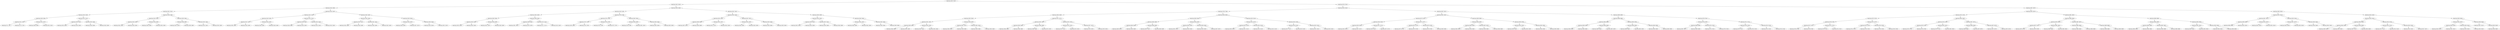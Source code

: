 digraph G{
240512339 [label="Node{data=[5847, 5847]}"]
240512339 -> 184105222
184105222 [label="Node{data=[3822, 3822]}"]
184105222 -> 2140666884
2140666884 [label="Node{data=[3394, 3394]}"]
2140666884 -> 1514300586
1514300586 [label="Node{data=[3041, 3041]}"]
1514300586 -> 2078029252
2078029252 [label="Node{data=[3033, 3033]}"]
2078029252 -> 950928048
950928048 [label="Node{data=[2828, 2828]}"]
950928048 -> 2023337597
2023337597 [label="Node{data=[2541, 2541]}"]
2023337597 -> 825750256
825750256 [label="Node{data=[741, 741]}"]
2023337597 -> 736068359
736068359 [label="Node{data=[2710, 2710]}"]
950928048 -> 1663876942
1663876942 [label="Node{data=[3031, 3031]}"]
1663876942 -> 1450385168
1450385168 [label="Node{data=[2890, 2890]}"]
1663876942 -> 1490933596
1490933596 [label="Node{data=[3032, 3032]}"]
2078029252 -> 265138427
265138427 [label="Node{data=[3037, 3037]}"]
265138427 -> 152938627
152938627 [label="Node{data=[3035, 3035]}"]
152938627 -> 1205386543
1205386543 [label="Node{data=[3034, 3034]}"]
152938627 -> 1904862655
1904862655 [label="Node{data=[3036, 3036]}"]
265138427 -> 329369885
329369885 [label="Node{data=[3039, 3039]}"]
329369885 -> 1998332506
1998332506 [label="Node{data=[3038, 3038]}"]
329369885 -> 1974454355
1974454355 [label="Node{data=[3040, 3040]}"]
1514300586 -> 1261797188
1261797188 [label="Node{data=[3386, 3386]}"]
1261797188 -> 1455537694
1455537694 [label="Node{data=[3320, 3320]}"]
1455537694 -> 1087981678
1087981678 [label="Node{data=[3043, 3043]}"]
1087981678 -> 1262484854
1262484854 [label="Node{data=[3042, 3042]}"]
1087981678 -> 722494474
722494474 [label="Node{data=[3044, 3044]}"]
1455537694 -> 1887047224
1887047224 [label="Node{data=[3384, 3384]}"]
1887047224 -> 2053812833
2053812833 [label="Node{data=[3383, 3383]}"]
1887047224 -> 1309287447
1309287447 [label="Node{data=[3385, 3385]}"]
1261797188 -> 1712470504
1712470504 [label="Node{data=[3390, 3390]}"]
1712470504 -> 1178198236
1178198236 [label="Node{data=[3388, 3388]}"]
1178198236 -> 1777318848
1777318848 [label="Node{data=[3387, 3387]}"]
1178198236 -> 1985613942
1985613942 [label="Node{data=[3389, 3389]}"]
1712470504 -> 32553516
32553516 [label="Node{data=[3392, 3392]}"]
32553516 -> 147228110
147228110 [label="Node{data=[3391, 3391]}"]
32553516 -> 476253869
476253869 [label="Node{data=[3393, 3393]}"]
2140666884 -> 974939383
974939383 [label="Node{data=[3455, 3455]}"]
974939383 -> 1052350530
1052350530 [label="Node{data=[3447, 3447]}"]
1052350530 -> 40735406
40735406 [label="Node{data=[3429, 3429]}"]
40735406 -> 117436968
117436968 [label="Node{data=[3427, 3427]}"]
117436968 -> 1595741660
1595741660 [label="Node{data=[3395, 3395]}"]
117436968 -> 756350453
756350453 [label="Node{data=[3428, 3428]}"]
40735406 -> 1124266523
1124266523 [label="Node{data=[3445, 3445]}"]
1124266523 -> 982853345
982853345 [label="Node{data=[3434, 3434]}"]
1124266523 -> 219248538
219248538 [label="Node{data=[3446, 3446]}"]
1052350530 -> 132171928
132171928 [label="Node{data=[3451, 3451]}"]
132171928 -> 1395023957
1395023957 [label="Node{data=[3449, 3449]}"]
1395023957 -> 1083700990
1083700990 [label="Node{data=[3448, 3448]}"]
1395023957 -> 1178395857
1178395857 [label="Node{data=[3450, 3450]}"]
132171928 -> 1192841350
1192841350 [label="Node{data=[3453, 3453]}"]
1192841350 -> 668841208
668841208 [label="Node{data=[3452, 3452]}"]
1192841350 -> 1484949243
1484949243 [label="Node{data=[3454, 3454]}"]
974939383 -> 2042227542
2042227542 [label="Node{data=[3463, 3463]}"]
2042227542 -> 1957235079
1957235079 [label="Node{data=[3459, 3459]}"]
1957235079 -> 1050216862
1050216862 [label="Node{data=[3457, 3457]}"]
1050216862 -> 1927341544
1927341544 [label="Node{data=[3456, 3456]}"]
1050216862 -> 1144341433
1144341433 [label="Node{data=[3458, 3458]}"]
1957235079 -> 2028769161
2028769161 [label="Node{data=[3461, 3461]}"]
2028769161 -> 248495347
248495347 [label="Node{data=[3460, 3460]}"]
2028769161 -> 2079709031
2079709031 [label="Node{data=[3462, 3462]}"]
2042227542 -> 364079915
364079915 [label="Node{data=[3818, 3818]}"]
364079915 -> 163524307
163524307 [label="Node{data=[3816, 3816]}"]
163524307 -> 2061771571
2061771571 [label="Node{data=[3464, 3464]}"]
163524307 -> 805277159
805277159 [label="Node{data=[3817, 3817]}"]
364079915 -> 555438336
555438336 [label="Node{data=[3820, 3820]}"]
555438336 -> 1361193542
1361193542 [label="Node{data=[3819, 3819]}"]
555438336 -> 176453354
176453354 [label="Node{data=[3821, 3821]}"]
184105222 -> 1506231016
1506231016 [label="Node{data=[5806, 5806]}"]
1506231016 -> 581929857
581929857 [label="Node{data=[4183, 4183]}"]
581929857 -> 1646261640
1646261640 [label="Node{data=[3830, 3830]}"]
1646261640 -> 1267067911
1267067911 [label="Node{data=[3826, 3826]}"]
1267067911 -> 674637725
674637725 [label="Node{data=[3824, 3824]}"]
674637725 -> 1981498009
1981498009 [label="Node{data=[3823, 3823]}"]
674637725 -> 1798654567
1798654567 [label="Node{data=[3825, 3825]}"]
1267067911 -> 255092434
255092434 [label="Node{data=[3828, 3828]}"]
255092434 -> 371696230
371696230 [label="Node{data=[3827, 3827]}"]
255092434 -> 981738929
981738929 [label="Node{data=[3829, 3829]}"]
1646261640 -> 2074289908
2074289908 [label="Node{data=[4084, 4084]}"]
2074289908 -> 1460522404
1460522404 [label="Node{data=[4066, 4066]}"]
1460522404 -> 2081579441
2081579441 [label="Node{data=[3831, 3831]}"]
1460522404 -> 1730177583
1730177583 [label="Node{data=[4079, 4079]}"]
2074289908 -> 89547961
89547961 [label="Node{data=[4132, 4132]}"]
89547961 -> 1007675738
1007675738 [label="Node{data=[4111, 4111]}"]
89547961 -> 1409226883
1409226883 [label="Node{data=[4140, 4140]}"]
581929857 -> 929718721
929718721 [label="Node{data=[5798, 5798]}"]
929718721 -> 28293177
28293177 [label="Node{data=[5794, 5794]}"]
28293177 -> 1118426223
1118426223 [label="Node{data=[5792, 5792]}"]
1118426223 -> 1773795257
1773795257 [label="Node{data=[4206, 4206]}"]
1118426223 -> 230287142
230287142 [label="Node{data=[5793, 5793]}"]
28293177 -> 1898703064
1898703064 [label="Node{data=[5796, 5796]}"]
1898703064 -> 2108506174
2108506174 [label="Node{data=[5795, 5795]}"]
1898703064 -> 1536123917
1536123917 [label="Node{data=[5797, 5797]}"]
929718721 -> 424487053
424487053 [label="Node{data=[5802, 5802]}"]
424487053 -> 923696724
923696724 [label="Node{data=[5800, 5800]}"]
923696724 -> 540374075
540374075 [label="Node{data=[5799, 5799]}"]
923696724 -> 3855164
3855164 [label="Node{data=[5801, 5801]}"]
424487053 -> 1891863286
1891863286 [label="Node{data=[5804, 5804]}"]
1891863286 -> 888907364
888907364 [label="Node{data=[5803, 5803]}"]
1891863286 -> 1071941740
1071941740 [label="Node{data=[5805, 5805]}"]
1506231016 -> 1762729887
1762729887 [label="Node{data=[5831, 5831]}"]
1762729887 -> 99204209
99204209 [label="Node{data=[5823, 5823]}"]
99204209 -> 1816719918
1816719918 [label="Node{data=[5810, 5810]}"]
1816719918 -> 2012524579
2012524579 [label="Node{data=[5808, 5808]}"]
2012524579 -> 385397925
385397925 [label="Node{data=[5807, 5807]}"]
2012524579 -> 1589286975
1589286975 [label="Node{data=[5809, 5809]}"]
1816719918 -> 1967708228
1967708228 [label="Node{data=[5821, 5821]}"]
1967708228 -> 669981542
669981542 [label="Node{data=[5811, 5811]}"]
1967708228 -> 1960959650
1960959650 [label="Node{data=[5822, 5822]}"]
99204209 -> 2123418465
2123418465 [label="Node{data=[5827, 5827]}"]
2123418465 -> 1302967823
1302967823 [label="Node{data=[5825, 5825]}"]
1302967823 -> 314749175
314749175 [label="Node{data=[5824, 5824]}"]
1302967823 -> 1756133571
1756133571 [label="Node{data=[5826, 5826]}"]
2123418465 -> 278883700
278883700 [label="Node{data=[5829, 5829]}"]
278883700 -> 268875942
268875942 [label="Node{data=[5828, 5828]}"]
278883700 -> 398780249
398780249 [label="Node{data=[5830, 5830]}"]
1762729887 -> 472248066
472248066 [label="Node{data=[5839, 5839]}"]
472248066 -> 2000340287
2000340287 [label="Node{data=[5835, 5835]}"]
2000340287 -> 1381794038
1381794038 [label="Node{data=[5833, 5833]}"]
1381794038 -> 1653754827
1653754827 [label="Node{data=[5832, 5832]}"]
1381794038 -> 1367143780
1367143780 [label="Node{data=[5834, 5834]}"]
2000340287 -> 1892602185
1892602185 [label="Node{data=[5837, 5837]}"]
1892602185 -> 1185129622
1185129622 [label="Node{data=[5836, 5836]}"]
1892602185 -> 908026778
908026778 [label="Node{data=[5838, 5838]}"]
472248066 -> 8288232
8288232 [label="Node{data=[5843, 5843]}"]
8288232 -> 113027639
113027639 [label="Node{data=[5841, 5841]}"]
113027639 -> 1574971746
1574971746 [label="Node{data=[5840, 5840]}"]
113027639 -> 279876343
279876343 [label="Node{data=[5842, 5842]}"]
8288232 -> 1671194173
1671194173 [label="Node{data=[5845, 5845]}"]
1671194173 -> 1213803
1213803 [label="Node{data=[5844, 5844]}"]
1671194173 -> 1558513458
1558513458 [label="Node{data=[5846, 5846]}"]
240512339 -> 951586675
951586675 [label="Node{data=[8745, 8745]}"]
951586675 -> 940915671
940915671 [label="Node{data=[8524, 8524]}"]
940915671 -> 741918819
741918819 [label="Node{data=[7394, 7394]}"]
741918819 -> 1477482049
1477482049 [label="Node{data=[5863, 5863]}"]
1477482049 -> 548129191
548129191 [label="Node{data=[5855, 5855]}"]
548129191 -> 829523430
829523430 [label="Node{data=[5851, 5851]}"]
829523430 -> 1533028475
1533028475 [label="Node{data=[5849, 5849]}"]
1533028475 -> 119414728
119414728 [label="Node{data=[5848, 5848]}"]
1533028475 -> 2038831229
2038831229 [label="Node{data=[5850, 5850]}"]
829523430 -> 1147530270
1147530270 [label="Node{data=[5853, 5853]}"]
1147530270 -> 505165593
505165593 [label="Node{data=[5852, 5852]}"]
1147530270 -> 1770752845
1770752845 [label="Node{data=[5854, 5854]}"]
548129191 -> 537342961
537342961 [label="Node{data=[5859, 5859]}"]
537342961 -> 1265188595
1265188595 [label="Node{data=[5857, 5857]}"]
1265188595 -> 875723896
875723896 [label="Node{data=[5856, 5856]}"]
1265188595 -> 30820432
30820432 [label="Node{data=[5858, 5858]}"]
537342961 -> 416770848
416770848 [label="Node{data=[5861, 5861]}"]
416770848 -> 449527919
449527919 [label="Node{data=[5860, 5860]}"]
416770848 -> 1035808498
1035808498 [label="Node{data=[5862, 5862]}"]
1477482049 -> 244999645
244999645 [label="Node{data=[5871, 5871]}"]
244999645 -> 758612293
758612293 [label="Node{data=[5867, 5867]}"]
758612293 -> 1841263796
1841263796 [label="Node{data=[5865, 5865]}"]
1841263796 -> 958467407
958467407 [label="Node{data=[5864, 5864]}"]
1841263796 -> 1682453307
1682453307 [label="Node{data=[5866, 5866]}"]
758612293 -> 1977924446
1977924446 [label="Node{data=[5869, 5869]}"]
1977924446 -> 1667791746
1667791746 [label="Node{data=[5868, 5868]}"]
1977924446 -> 1376934357
1376934357 [label="Node{data=[5870, 5870]}"]
244999645 -> 2003204423
2003204423 [label="Node{data=[5875, 5875]}"]
2003204423 -> 654836414
654836414 [label="Node{data=[5873, 5873]}"]
654836414 -> 119331254
119331254 [label="Node{data=[5872, 5872]}"]
654836414 -> 1199629425
1199629425 [label="Node{data=[5874, 5874]}"]
2003204423 -> 57151879
57151879 [label="Node{data=[5877, 5877]}"]
57151879 -> 1678962342
1678962342 [label="Node{data=[5876, 5876]}"]
57151879 -> 94522107
94522107 [label="Node{data=[5878, 5878]}"]
741918819 -> 1170314578
1170314578 [label="Node{data=[8508, 8508]}"]
1170314578 -> 115757124
115757124 [label="Node{data=[8500, 8500]}"]
115757124 -> 1978857952
1978857952 [label="Node{data=[8496, 8496]}"]
1978857952 -> 1653637175
1653637175 [label="Node{data=[8494, 8494]}"]
1653637175 -> 733143602
733143602 [label="Node{data=[8493, 8493]}"]
1653637175 -> 526578544
526578544 [label="Node{data=[8495, 8495]}"]
1978857952 -> 2101159045
2101159045 [label="Node{data=[8498, 8498]}"]
2101159045 -> 457871917
457871917 [label="Node{data=[8497, 8497]}"]
2101159045 -> 659898372
659898372 [label="Node{data=[8499, 8499]}"]
115757124 -> 790945517
790945517 [label="Node{data=[8504, 8504]}"]
790945517 -> 992595584
992595584 [label="Node{data=[8502, 8502]}"]
992595584 -> 1958602802
1958602802 [label="Node{data=[8501, 8501]}"]
992595584 -> 2045105089
2045105089 [label="Node{data=[8503, 8503]}"]
790945517 -> 1883224486
1883224486 [label="Node{data=[8506, 8506]}"]
1883224486 -> 85402863
85402863 [label="Node{data=[8505, 8505]}"]
1883224486 -> 510697479
510697479 [label="Node{data=[8507, 8507]}"]
1170314578 -> 1230771155
1230771155 [label="Node{data=[8516, 8516]}"]
1230771155 -> 1143173591
1143173591 [label="Node{data=[8512, 8512]}"]
1143173591 -> 2024740320
2024740320 [label="Node{data=[8510, 8510]}"]
2024740320 -> 1673847402
1673847402 [label="Node{data=[8509, 8509]}"]
2024740320 -> 1244641098
1244641098 [label="Node{data=[8511, 8511]}"]
1143173591 -> 366856721
366856721 [label="Node{data=[8514, 8514]}"]
366856721 -> 358468959
358468959 [label="Node{data=[8513, 8513]}"]
366856721 -> 1364109868
1364109868 [label="Node{data=[8515, 8515]}"]
1230771155 -> 1718403752
1718403752 [label="Node{data=[8520, 8520]}"]
1718403752 -> 496632118
496632118 [label="Node{data=[8518, 8518]}"]
496632118 -> 1716912367
1716912367 [label="Node{data=[8517, 8517]}"]
496632118 -> 1122879939
1122879939 [label="Node{data=[8519, 8519]}"]
1718403752 -> 1117010612
1117010612 [label="Node{data=[8522, 8522]}"]
1117010612 -> 264900705
264900705 [label="Node{data=[8521, 8521]}"]
1117010612 -> 1506617359
1506617359 [label="Node{data=[8523, 8523]}"]
940915671 -> 1967276324
1967276324 [label="Node{data=[8597, 8597]}"]
1967276324 -> 383812770
383812770 [label="Node{data=[8581, 8581]}"]
383812770 -> 1232525063
1232525063 [label="Node{data=[8573, 8573]}"]
1232525063 -> 2034963318
2034963318 [label="Node{data=[8528, 8528]}"]
2034963318 -> 518469146
518469146 [label="Node{data=[8526, 8526]}"]
518469146 -> 204502256
204502256 [label="Node{data=[8525, 8525]}"]
518469146 -> 1937851550
1937851550 [label="Node{data=[8527, 8527]}"]
2034963318 -> 1383082299
1383082299 [label="Node{data=[8571, 8571]}"]
1383082299 -> 1971356297
1971356297 [label="Node{data=[8529, 8529]}"]
1383082299 -> 2048454461
2048454461 [label="Node{data=[8572, 8572]}"]
1232525063 -> 54849876
54849876 [label="Node{data=[8577, 8577]}"]
54849876 -> 1345202678
1345202678 [label="Node{data=[8575, 8575]}"]
1345202678 -> 566980016
566980016 [label="Node{data=[8574, 8574]}"]
1345202678 -> 471277491
471277491 [label="Node{data=[8576, 8576]}"]
54849876 -> 947749684
947749684 [label="Node{data=[8579, 8579]}"]
947749684 -> 431844436
431844436 [label="Node{data=[8578, 8578]}"]
947749684 -> 1675699262
1675699262 [label="Node{data=[8580, 8580]}"]
383812770 -> 1202673014
1202673014 [label="Node{data=[8589, 8589]}"]
1202673014 -> 329194132
329194132 [label="Node{data=[8585, 8585]}"]
329194132 -> 1639058303
1639058303 [label="Node{data=[8583, 8583]}"]
1639058303 -> 194511779
194511779 [label="Node{data=[8582, 8582]}"]
1639058303 -> 916579139
916579139 [label="Node{data=[8584, 8584]}"]
329194132 -> 1560351929
1560351929 [label="Node{data=[8587, 8587]}"]
1560351929 -> 748230037
748230037 [label="Node{data=[8586, 8586]}"]
1560351929 -> 1742184126
1742184126 [label="Node{data=[8588, 8588]}"]
1202673014 -> 1582682876
1582682876 [label="Node{data=[8593, 8593]}"]
1582682876 -> 186949971
186949971 [label="Node{data=[8591, 8591]}"]
186949971 -> 1869953055
1869953055 [label="Node{data=[8590, 8590]}"]
186949971 -> 881617185
881617185 [label="Node{data=[8592, 8592]}"]
1582682876 -> 1153343358
1153343358 [label="Node{data=[8595, 8595]}"]
1153343358 -> 1782485123
1782485123 [label="Node{data=[8594, 8594]}"]
1153343358 -> 751691803
751691803 [label="Node{data=[8596, 8596]}"]
1967276324 -> 2069842370
2069842370 [label="Node{data=[8696, 8696]}"]
2069842370 -> 1261071544
1261071544 [label="Node{data=[8688, 8688]}"]
1261071544 -> 1427003350
1427003350 [label="Node{data=[8684, 8684]}"]
1427003350 -> 381743196
381743196 [label="Node{data=[8599, 8599]}"]
381743196 -> 391162399
391162399 [label="Node{data=[8598, 8598]}"]
381743196 -> 252136417
252136417 [label="Node{data=[8683, 8683]}"]
1427003350 -> 672144688
672144688 [label="Node{data=[8686, 8686]}"]
672144688 -> 969103998
969103998 [label="Node{data=[8685, 8685]}"]
672144688 -> 726732555
726732555 [label="Node{data=[8687, 8687]}"]
1261071544 -> 507249091
507249091 [label="Node{data=[8692, 8692]}"]
507249091 -> 921532073
921532073 [label="Node{data=[8690, 8690]}"]
921532073 -> 366926496
366926496 [label="Node{data=[8689, 8689]}"]
921532073 -> 919909959
919909959 [label="Node{data=[8691, 8691]}"]
507249091 -> 1217956679
1217956679 [label="Node{data=[8694, 8694]}"]
1217956679 -> 354284739
354284739 [label="Node{data=[8693, 8693]}"]
1217956679 -> 1987389210
1987389210 [label="Node{data=[8695, 8695]}"]
2069842370 -> 1694548253
1694548253 [label="Node{data=[8704, 8704]}"]
1694548253 -> 1775156297
1775156297 [label="Node{data=[8700, 8700]}"]
1775156297 -> 328197727
328197727 [label="Node{data=[8698, 8698]}"]
328197727 -> 1276989123
1276989123 [label="Node{data=[8697, 8697]}"]
328197727 -> 796288628
796288628 [label="Node{data=[8699, 8699]}"]
1775156297 -> 860273447
860273447 [label="Node{data=[8702, 8702]}"]
860273447 -> 1595350542
1595350542 [label="Node{data=[8701, 8701]}"]
860273447 -> 2044344441
2044344441 [label="Node{data=[8703, 8703]}"]
1694548253 -> 1694741744
1694741744 [label="Node{data=[8741, 8741]}"]
1694741744 -> 1671083252
1671083252 [label="Node{data=[8706, 8706]}"]
1671083252 -> 68821479
68821479 [label="Node{data=[8705, 8705]}"]
1671083252 -> 749459693
749459693 [label="Node{data=[8740, 8740]}"]
1694741744 -> 1425493436
1425493436 [label="Node{data=[8743, 8743]}"]
1425493436 -> 1660714690
1660714690 [label="Node{data=[8742, 8742]}"]
1425493436 -> 935095907
935095907 [label="Node{data=[8744, 8744]}"]
951586675 -> 1168286921
1168286921 [label="Node{data=[8907, 8907]}"]
1168286921 -> 727092076
727092076 [label="Node{data=[8875, 8875]}"]
727092076 -> 710802090
710802090 [label="Node{data=[8761, 8761]}"]
710802090 -> 2126927604
2126927604 [label="Node{data=[8753, 8753]}"]
2126927604 -> 781328649
781328649 [label="Node{data=[8749, 8749]}"]
781328649 -> 830521948
830521948 [label="Node{data=[8747, 8747]}"]
830521948 -> 1951262316
1951262316 [label="Node{data=[8746, 8746]}"]
830521948 -> 955281383
955281383 [label="Node{data=[8748, 8748]}"]
781328649 -> 131435417
131435417 [label="Node{data=[8751, 8751]}"]
131435417 -> 812661533
812661533 [label="Node{data=[8750, 8750]}"]
131435417 -> 722847225
722847225 [label="Node{data=[8752, 8752]}"]
2126927604 -> 278992939
278992939 [label="Node{data=[8757, 8757]}"]
278992939 -> 998494437
998494437 [label="Node{data=[8755, 8755]}"]
998494437 -> 177912923
177912923 [label="Node{data=[8754, 8754]}"]
998494437 -> 254118652
254118652 [label="Node{data=[8756, 8756]}"]
278992939 -> 392018803
392018803 [label="Node{data=[8759, 8759]}"]
392018803 -> 855397765
855397765 [label="Node{data=[8758, 8758]}"]
392018803 -> 1834700773
1834700773 [label="Node{data=[8760, 8760]}"]
710802090 -> 1317685976
1317685976 [label="Node{data=[8867, 8867]}"]
1317685976 -> 880207449
880207449 [label="Node{data=[8765, 8765]}"]
880207449 -> 1693895983
1693895983 [label="Node{data=[8763, 8763]}"]
1693895983 -> 1407554099
1407554099 [label="Node{data=[8762, 8762]}"]
1693895983 -> 1327881757
1327881757 [label="Node{data=[8764, 8764]}"]
880207449 -> 1289923982
1289923982 [label="Node{data=[8815, 8815]}"]
1289923982 -> 506433160
506433160 [label="Node{data=[8795, 8795]}"]
1289923982 -> 1638200180
1638200180 [label="Node{data=[8852, 8852]}"]
1317685976 -> 9440363
9440363 [label="Node{data=[8871, 8871]}"]
9440363 -> 1497849642
1497849642 [label="Node{data=[8869, 8869]}"]
1497849642 -> 998162756
998162756 [label="Node{data=[8868, 8868]}"]
1497849642 -> 2106042892
2106042892 [label="Node{data=[8870, 8870]}"]
9440363 -> 2113147523
2113147523 [label="Node{data=[8873, 8873]}"]
2113147523 -> 506047512
506047512 [label="Node{data=[8872, 8872]}"]
2113147523 -> 1401961080
1401961080 [label="Node{data=[8874, 8874]}"]
727092076 -> 327630284
327630284 [label="Node{data=[8891, 8891]}"]
327630284 -> 1312445749
1312445749 [label="Node{data=[8883, 8883]}"]
1312445749 -> 488663430
488663430 [label="Node{data=[8879, 8879]}"]
488663430 -> 1328661408
1328661408 [label="Node{data=[8877, 8877]}"]
1328661408 -> 1702031063
1702031063 [label="Node{data=[8876, 8876]}"]
1328661408 -> 2046663857
2046663857 [label="Node{data=[8878, 8878]}"]
488663430 -> 1729082961
1729082961 [label="Node{data=[8881, 8881]}"]
1729082961 -> 643978707
643978707 [label="Node{data=[8880, 8880]}"]
1729082961 -> 1410597790
1410597790 [label="Node{data=[8882, 8882]}"]
1312445749 -> 1092158905
1092158905 [label="Node{data=[8887, 8887]}"]
1092158905 -> 1539215093
1539215093 [label="Node{data=[8885, 8885]}"]
1539215093 -> 1866892444
1866892444 [label="Node{data=[8884, 8884]}"]
1539215093 -> 465203737
465203737 [label="Node{data=[8886, 8886]}"]
1092158905 -> 302487578
302487578 [label="Node{data=[8889, 8889]}"]
302487578 -> 1029797257
1029797257 [label="Node{data=[8888, 8888]}"]
302487578 -> 1717069021
1717069021 [label="Node{data=[8890, 8890]}"]
327630284 -> 775612597
775612597 [label="Node{data=[8899, 8899]}"]
775612597 -> 13857312
13857312 [label="Node{data=[8895, 8895]}"]
13857312 -> 917017230
917017230 [label="Node{data=[8893, 8893]}"]
917017230 -> 334718474
334718474 [label="Node{data=[8892, 8892]}"]
917017230 -> 1794464641
1794464641 [label="Node{data=[8894, 8894]}"]
13857312 -> 1907123853
1907123853 [label="Node{data=[8897, 8897]}"]
1907123853 -> 65189588
65189588 [label="Node{data=[8896, 8896]}"]
1907123853 -> 195642260
195642260 [label="Node{data=[8898, 8898]}"]
775612597 -> 1262495795
1262495795 [label="Node{data=[8903, 8903]}"]
1262495795 -> 1506457560
1506457560 [label="Node{data=[8901, 8901]}"]
1506457560 -> 1334378019
1334378019 [label="Node{data=[8900, 8900]}"]
1506457560 -> 251437477
251437477 [label="Node{data=[8902, 8902]}"]
1262495795 -> 1152844281
1152844281 [label="Node{data=[8905, 8905]}"]
1152844281 -> 1221532352
1221532352 [label="Node{data=[8904, 8904]}"]
1152844281 -> 1086233628
1086233628 [label="Node{data=[8906, 8906]}"]
1168286921 -> 723844135
723844135 [label="Node{data=[9602, 9602]}"]
723844135 -> 1474336883
1474336883 [label="Node{data=[8915, 8915]}"]
1474336883 -> 1732870485
1732870485 [label="Node{data=[8911, 8911]}"]
1732870485 -> 1394847708
1394847708 [label="Node{data=[8909, 8909]}"]
1394847708 -> 1600824411
1600824411 [label="Node{data=[8908, 8908]}"]
1394847708 -> 211459269
211459269 [label="Node{data=[8910, 8910]}"]
1732870485 -> 670234410
670234410 [label="Node{data=[8913, 8913]}"]
670234410 -> 1776410951
1776410951 [label="Node{data=[8912, 8912]}"]
670234410 -> 1663293532
1663293532 [label="Node{data=[8914, 8914]}"]
1474336883 -> 998706249
998706249 [label="Node{data=[9335, 9335]}"]
998706249 -> 192735156
192735156 [label="Node{data=[8917, 8917]}"]
192735156 -> 1844560965
1844560965 [label="Node{data=[8916, 8916]}"]
192735156 -> 283967647
283967647 [label="Node{data=[8918, 8918]}"]
998706249 -> 319529871
319529871 [label="Node{data=[9600, 9600]}"]
319529871 -> 2133239581
2133239581 [label="Node{data=[9584, 9584]}"]
319529871 -> 479631184
479631184 [label="Node{data=[9601, 9601]}"]
723844135 -> 1678214565
1678214565 [label="Node{data=[9618, 9618]}"]
1678214565 -> 710821233
710821233 [label="Node{data=[9610, 9610]}"]
710821233 -> 1611272552
1611272552 [label="Node{data=[9606, 9606]}"]
1611272552 -> 1217275438
1217275438 [label="Node{data=[9604, 9604]}"]
1217275438 -> 284997687
284997687 [label="Node{data=[9603, 9603]}"]
1217275438 -> 1213272724
1213272724 [label="Node{data=[9605, 9605]}"]
1611272552 -> 2027998119
2027998119 [label="Node{data=[9608, 9608]}"]
2027998119 -> 1105604035
1105604035 [label="Node{data=[9607, 9607]}"]
2027998119 -> 883820744
883820744 [label="Node{data=[9609, 9609]}"]
710821233 -> 1957390715
1957390715 [label="Node{data=[9614, 9614]}"]
1957390715 -> 174598586
174598586 [label="Node{data=[9612, 9612]}"]
174598586 -> 2047907073
2047907073 [label="Node{data=[9611, 9611]}"]
174598586 -> 1044130499
1044130499 [label="Node{data=[9613, 9613]}"]
1957390715 -> 301169870
301169870 [label="Node{data=[9616, 9616]}"]
301169870 -> 1520280243
1520280243 [label="Node{data=[9615, 9615]}"]
301169870 -> 609979516
609979516 [label="Node{data=[9617, 9617]}"]
1678214565 -> 2079248390
2079248390 [label="Node{data=[9626, 9626]}"]
2079248390 -> 1903285945
1903285945 [label="Node{data=[9622, 9622]}"]
1903285945 -> 1179544094
1179544094 [label="Node{data=[9620, 9620]}"]
1179544094 -> 1049503431
1049503431 [label="Node{data=[9619, 9619]}"]
1179544094 -> 862826480
862826480 [label="Node{data=[9621, 9621]}"]
1903285945 -> 1280729914
1280729914 [label="Node{data=[9624, 9624]}"]
1280729914 -> 2046684724
2046684724 [label="Node{data=[9623, 9623]}"]
1280729914 -> 906647506
906647506 [label="Node{data=[9625, 9625]}"]
2079248390 -> 1757838540
1757838540 [label="Node{data=[9628, 9628]}"]
1757838540 -> 393645405
393645405 [label="Node{data=[9627, 9627]}"]
1757838540 -> 32267721
32267721 [label="Node{data=[9629, 9629]}"]
32267721 -> 1706835681
1706835681 [label="Node{data=[9660, 9660]}"]
}